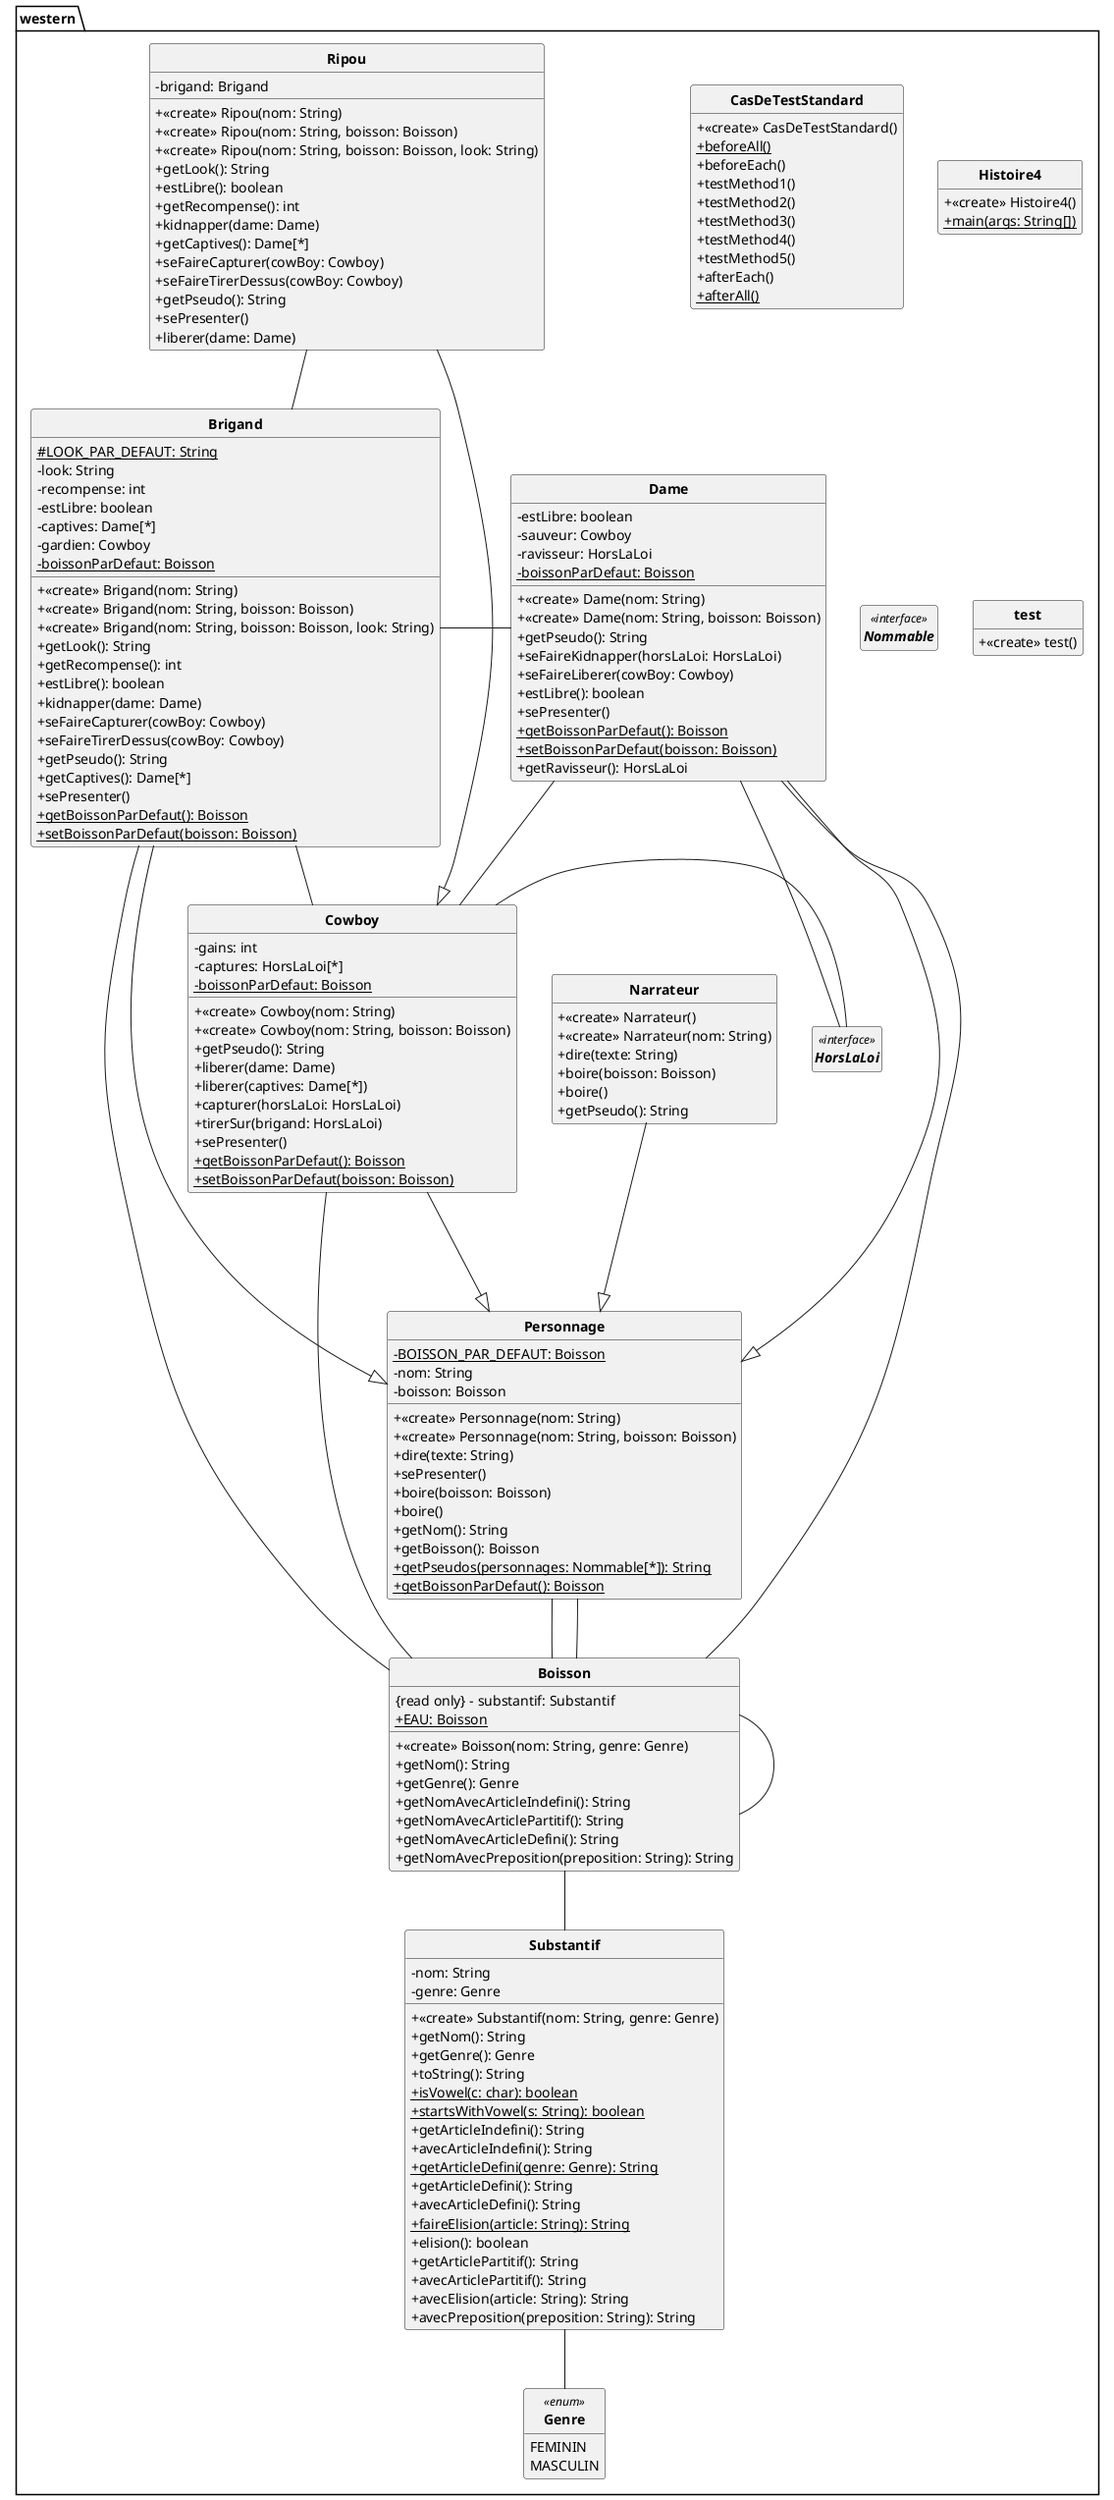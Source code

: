 @startuml
'https://plantuml.com/class-diagram
skinparam style strictuml
skinparam classAttributeIconSize 0
skinparam classFontStyle Bold
hide empty members

'''DCA + 
Class western.Boisson{
+ <<create>> Boisson(nom: String, genre: Genre)
{read only} - substantif: Substantif
{static} + EAU: Boisson
+ getNom(): String
+ getGenre(): Genre
+ getNomAvecArticleIndefini(): String
+ getNomAvecArticlePartitif(): String
+ getNomAvecArticleDefini(): String
+ getNomAvecPreposition(preposition: String): String

}
western.Boisson -- western.Substantif
western.Boisson -- western.Boisson


Class western.Brigand{
+ <<create>> Brigand(nom: String)
+ <<create>> Brigand(nom: String, boisson: Boisson)
+ <<create>> Brigand(nom: String, boisson: Boisson, look: String)
{static} # LOOK_PAR_DEFAUT: String
- look: String
- recompense: int
- estLibre: boolean
- captives: Dame[*]
- gardien: Cowboy
+ getLook(): String
+ getRecompense(): int
+ estLibre(): boolean
+ kidnapper(dame: Dame)
+ seFaireCapturer(cowBoy: Cowboy)
+ seFaireTirerDessus(cowBoy: Cowboy)
+ getPseudo(): String
+ getCaptives(): Dame[*]
+ sePresenter()
{static} - boissonParDefaut: Boisson
{static} + getBoissonParDefaut(): Boisson
{static} + setBoissonParDefaut(boisson: Boisson)

}
western.Brigand - western.Dame
western.Brigand -- western.Cowboy
western.Brigand -- western.Boisson

western.Brigand ---|> western.Personnage
Class western.CasDeTestStandard{
+ <<create>> CasDeTestStandard()
{static} + beforeAll()
+ beforeEach()
+ testMethod1()
+ testMethod2()
+ testMethod3()
+ testMethod4()
+ testMethod5()
+ afterEach()
{static} + afterAll()

}


Class western.Cowboy{
+ <<create>> Cowboy(nom: String)
+ <<create>> Cowboy(nom: String, boisson: Boisson)
- gains: int
- captures: HorsLaLoi[*]
+ getPseudo(): String
+ liberer(dame: Dame)
+ liberer(captives: Dame[*])
+ capturer(horsLaLoi: HorsLaLoi)
+ tirerSur(brigand: HorsLaLoi)
+ sePresenter()
{static} - boissonParDefaut: Boisson
{static} + getBoissonParDefaut(): Boisson
{static} + setBoissonParDefaut(boisson: Boisson)

}
western.Cowboy - western.HorsLaLoi
western.Cowboy -- western.Boisson

western.Cowboy ---|> western.Personnage
Class western.Dame{
+ <<create>> Dame(nom: String)
+ <<create>> Dame(nom: String, boisson: Boisson)
- estLibre: boolean
- sauveur: Cowboy
- ravisseur: HorsLaLoi
+ getPseudo(): String
+ seFaireKidnapper(horsLaLoi: HorsLaLoi)
+ seFaireLiberer(cowBoy: Cowboy)
+ estLibre(): boolean
+ sePresenter()
{static} - boissonParDefaut: Boisson
{static} + getBoissonParDefaut(): Boisson
{static} + setBoissonParDefaut(boisson: Boisson)
+ getRavisseur(): HorsLaLoi

}
western.Dame -- western.Cowboy
western.Dame -- western.HorsLaLoi
western.Dame -- western.Boisson

western.Dame ---|> western.Personnage
Enum western.Genre<<enum>> {
FEMININ
MASCULIN

}
Class western.Histoire4{
+ <<create>> Histoire4()
{static} + main(args: String[])

}


Interface western.HorsLaLoi<<interface>> {
}
Class western.Narrateur{
+ <<create>> Narrateur()
+ <<create>> Narrateur(nom: String)
+ dire(texte: String)
+ boire(boisson: Boisson)
+ boire()
+ getPseudo(): String

}

western.Narrateur ---|> western.Personnage
Interface western.Nommable<<interface>> {
}
Class western.Personnage{
+ <<create>> Personnage(nom: String)
+ <<create>> Personnage(nom: String, boisson: Boisson)
{static} - BOISSON_PAR_DEFAUT: Boisson
- nom: String
- boisson: Boisson
+ dire(texte: String)
+ sePresenter()
+ boire(boisson: Boisson)
+ boire()
+ getNom(): String
+ getBoisson(): Boisson
{static} + getPseudos(personnages: Nommable[*]): String
{static} + getBoissonParDefaut(): Boisson

}
western.Personnage -- western.Boisson
western.Personnage -- western.Boisson


Class western.Ripou{
+ <<create>> Ripou(nom: String)
+ <<create>> Ripou(nom: String, boisson: Boisson)
+ <<create>> Ripou(nom: String, boisson: Boisson, look: String)
- brigand: Brigand
+ getLook(): String
+ estLibre(): boolean
+ getRecompense(): int
+ kidnapper(dame: Dame)
+ getCaptives(): Dame[*]
+ seFaireCapturer(cowBoy: Cowboy)
+ seFaireTirerDessus(cowBoy: Cowboy)
+ getPseudo(): String
+ sePresenter()
+ liberer(dame: Dame)

}
western.Ripou -- western.Brigand

western.Ripou ---|> western.Cowboy
Class western.Substantif{
+ <<create>> Substantif(nom: String, genre: Genre)
- nom: String
- genre: Genre
+ getNom(): String
+ getGenre(): Genre
+ toString(): String
{static} + isVowel(c: char): boolean
{static} + startsWithVowel(s: String): boolean
+ getArticleIndefini(): String
+ avecArticleIndefini(): String
{static} + getArticleDefini(genre: Genre): String
+ getArticleDefini(): String
+ avecArticleDefini(): String
{static} + faireElision(article: String): String
+ elision(): boolean
+ getArticlePartitif(): String
+ avecArticlePartitif(): String
+ avecElision(article: String): String
+ avecPreposition(preposition: String): String

}
western.Substantif -- western.Genre


Class western.test{
+ <<create>> test()

}



@enduml

